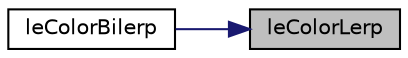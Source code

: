 digraph "leColorLerp"
{
 // LATEX_PDF_SIZE
  edge [fontname="Helvetica",fontsize="10",labelfontname="Helvetica",labelfontsize="10"];
  node [fontname="Helvetica",fontsize="10",shape=record];
  rankdir="RL";
  Node1 [label="leColorLerp",height=0.2,width=0.4,color="black", fillcolor="grey75", style="filled", fontcolor="black",tooltip="Get color from linear interpolate of two colors."];
  Node1 -> Node2 [dir="back",color="midnightblue",fontsize="10",style="solid",fontname="Helvetica"];
  Node2 [label="leColorBilerp",height=0.2,width=0.4,color="black", fillcolor="white", style="filled",URL="$legato__color_8h.html#a26f848c55b3de1a99fb3b70098554d33",tooltip="Get color from bi-linear interpolation of four colors."];
}
